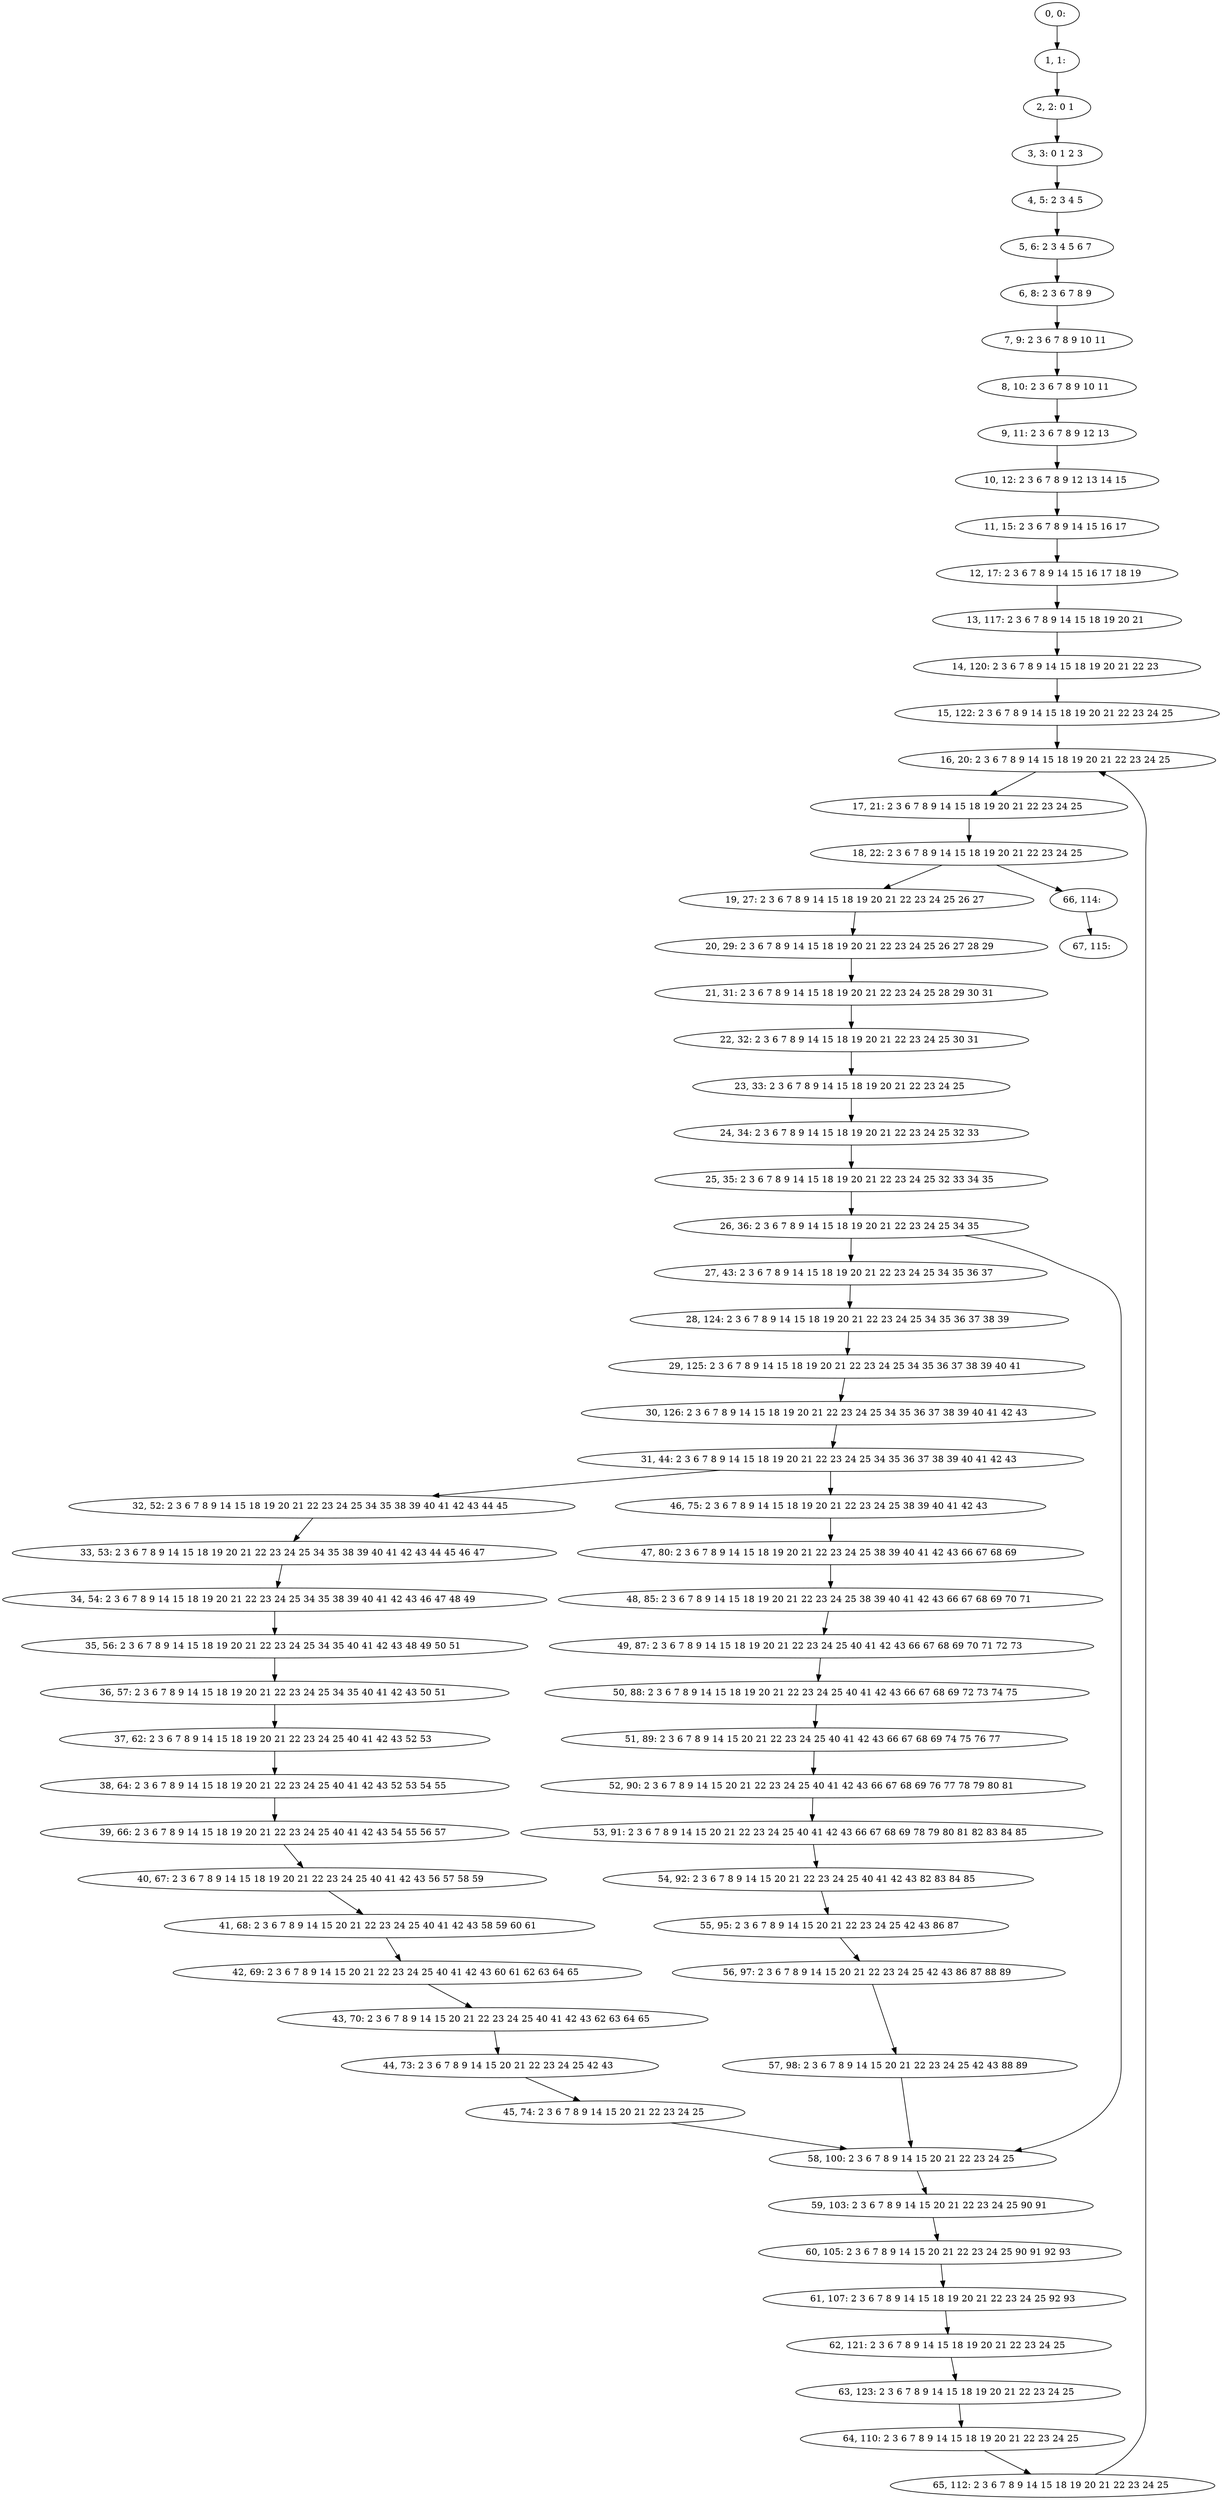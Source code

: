 digraph G {
0[label="0, 0: "];
1[label="1, 1: "];
2[label="2, 2: 0 1 "];
3[label="3, 3: 0 1 2 3 "];
4[label="4, 5: 2 3 4 5 "];
5[label="5, 6: 2 3 4 5 6 7 "];
6[label="6, 8: 2 3 6 7 8 9 "];
7[label="7, 9: 2 3 6 7 8 9 10 11 "];
8[label="8, 10: 2 3 6 7 8 9 10 11 "];
9[label="9, 11: 2 3 6 7 8 9 12 13 "];
10[label="10, 12: 2 3 6 7 8 9 12 13 14 15 "];
11[label="11, 15: 2 3 6 7 8 9 14 15 16 17 "];
12[label="12, 17: 2 3 6 7 8 9 14 15 16 17 18 19 "];
13[label="13, 117: 2 3 6 7 8 9 14 15 18 19 20 21 "];
14[label="14, 120: 2 3 6 7 8 9 14 15 18 19 20 21 22 23 "];
15[label="15, 122: 2 3 6 7 8 9 14 15 18 19 20 21 22 23 24 25 "];
16[label="16, 20: 2 3 6 7 8 9 14 15 18 19 20 21 22 23 24 25 "];
17[label="17, 21: 2 3 6 7 8 9 14 15 18 19 20 21 22 23 24 25 "];
18[label="18, 22: 2 3 6 7 8 9 14 15 18 19 20 21 22 23 24 25 "];
19[label="19, 27: 2 3 6 7 8 9 14 15 18 19 20 21 22 23 24 25 26 27 "];
20[label="20, 29: 2 3 6 7 8 9 14 15 18 19 20 21 22 23 24 25 26 27 28 29 "];
21[label="21, 31: 2 3 6 7 8 9 14 15 18 19 20 21 22 23 24 25 28 29 30 31 "];
22[label="22, 32: 2 3 6 7 8 9 14 15 18 19 20 21 22 23 24 25 30 31 "];
23[label="23, 33: 2 3 6 7 8 9 14 15 18 19 20 21 22 23 24 25 "];
24[label="24, 34: 2 3 6 7 8 9 14 15 18 19 20 21 22 23 24 25 32 33 "];
25[label="25, 35: 2 3 6 7 8 9 14 15 18 19 20 21 22 23 24 25 32 33 34 35 "];
26[label="26, 36: 2 3 6 7 8 9 14 15 18 19 20 21 22 23 24 25 34 35 "];
27[label="27, 43: 2 3 6 7 8 9 14 15 18 19 20 21 22 23 24 25 34 35 36 37 "];
28[label="28, 124: 2 3 6 7 8 9 14 15 18 19 20 21 22 23 24 25 34 35 36 37 38 39 "];
29[label="29, 125: 2 3 6 7 8 9 14 15 18 19 20 21 22 23 24 25 34 35 36 37 38 39 40 41 "];
30[label="30, 126: 2 3 6 7 8 9 14 15 18 19 20 21 22 23 24 25 34 35 36 37 38 39 40 41 42 43 "];
31[label="31, 44: 2 3 6 7 8 9 14 15 18 19 20 21 22 23 24 25 34 35 36 37 38 39 40 41 42 43 "];
32[label="32, 52: 2 3 6 7 8 9 14 15 18 19 20 21 22 23 24 25 34 35 38 39 40 41 42 43 44 45 "];
33[label="33, 53: 2 3 6 7 8 9 14 15 18 19 20 21 22 23 24 25 34 35 38 39 40 41 42 43 44 45 46 47 "];
34[label="34, 54: 2 3 6 7 8 9 14 15 18 19 20 21 22 23 24 25 34 35 38 39 40 41 42 43 46 47 48 49 "];
35[label="35, 56: 2 3 6 7 8 9 14 15 18 19 20 21 22 23 24 25 34 35 40 41 42 43 48 49 50 51 "];
36[label="36, 57: 2 3 6 7 8 9 14 15 18 19 20 21 22 23 24 25 34 35 40 41 42 43 50 51 "];
37[label="37, 62: 2 3 6 7 8 9 14 15 18 19 20 21 22 23 24 25 40 41 42 43 52 53 "];
38[label="38, 64: 2 3 6 7 8 9 14 15 18 19 20 21 22 23 24 25 40 41 42 43 52 53 54 55 "];
39[label="39, 66: 2 3 6 7 8 9 14 15 18 19 20 21 22 23 24 25 40 41 42 43 54 55 56 57 "];
40[label="40, 67: 2 3 6 7 8 9 14 15 18 19 20 21 22 23 24 25 40 41 42 43 56 57 58 59 "];
41[label="41, 68: 2 3 6 7 8 9 14 15 20 21 22 23 24 25 40 41 42 43 58 59 60 61 "];
42[label="42, 69: 2 3 6 7 8 9 14 15 20 21 22 23 24 25 40 41 42 43 60 61 62 63 64 65 "];
43[label="43, 70: 2 3 6 7 8 9 14 15 20 21 22 23 24 25 40 41 42 43 62 63 64 65 "];
44[label="44, 73: 2 3 6 7 8 9 14 15 20 21 22 23 24 25 42 43 "];
45[label="45, 74: 2 3 6 7 8 9 14 15 20 21 22 23 24 25 "];
46[label="46, 75: 2 3 6 7 8 9 14 15 18 19 20 21 22 23 24 25 38 39 40 41 42 43 "];
47[label="47, 80: 2 3 6 7 8 9 14 15 18 19 20 21 22 23 24 25 38 39 40 41 42 43 66 67 68 69 "];
48[label="48, 85: 2 3 6 7 8 9 14 15 18 19 20 21 22 23 24 25 38 39 40 41 42 43 66 67 68 69 70 71 "];
49[label="49, 87: 2 3 6 7 8 9 14 15 18 19 20 21 22 23 24 25 40 41 42 43 66 67 68 69 70 71 72 73 "];
50[label="50, 88: 2 3 6 7 8 9 14 15 18 19 20 21 22 23 24 25 40 41 42 43 66 67 68 69 72 73 74 75 "];
51[label="51, 89: 2 3 6 7 8 9 14 15 20 21 22 23 24 25 40 41 42 43 66 67 68 69 74 75 76 77 "];
52[label="52, 90: 2 3 6 7 8 9 14 15 20 21 22 23 24 25 40 41 42 43 66 67 68 69 76 77 78 79 80 81 "];
53[label="53, 91: 2 3 6 7 8 9 14 15 20 21 22 23 24 25 40 41 42 43 66 67 68 69 78 79 80 81 82 83 84 85 "];
54[label="54, 92: 2 3 6 7 8 9 14 15 20 21 22 23 24 25 40 41 42 43 82 83 84 85 "];
55[label="55, 95: 2 3 6 7 8 9 14 15 20 21 22 23 24 25 42 43 86 87 "];
56[label="56, 97: 2 3 6 7 8 9 14 15 20 21 22 23 24 25 42 43 86 87 88 89 "];
57[label="57, 98: 2 3 6 7 8 9 14 15 20 21 22 23 24 25 42 43 88 89 "];
58[label="58, 100: 2 3 6 7 8 9 14 15 20 21 22 23 24 25 "];
59[label="59, 103: 2 3 6 7 8 9 14 15 20 21 22 23 24 25 90 91 "];
60[label="60, 105: 2 3 6 7 8 9 14 15 20 21 22 23 24 25 90 91 92 93 "];
61[label="61, 107: 2 3 6 7 8 9 14 15 18 19 20 21 22 23 24 25 92 93 "];
62[label="62, 121: 2 3 6 7 8 9 14 15 18 19 20 21 22 23 24 25 "];
63[label="63, 123: 2 3 6 7 8 9 14 15 18 19 20 21 22 23 24 25 "];
64[label="64, 110: 2 3 6 7 8 9 14 15 18 19 20 21 22 23 24 25 "];
65[label="65, 112: 2 3 6 7 8 9 14 15 18 19 20 21 22 23 24 25 "];
66[label="66, 114: "];
67[label="67, 115: "];
0->1 ;
1->2 ;
2->3 ;
3->4 ;
4->5 ;
5->6 ;
6->7 ;
7->8 ;
8->9 ;
9->10 ;
10->11 ;
11->12 ;
12->13 ;
13->14 ;
14->15 ;
15->16 ;
16->17 ;
17->18 ;
18->19 ;
18->66 ;
19->20 ;
20->21 ;
21->22 ;
22->23 ;
23->24 ;
24->25 ;
25->26 ;
26->27 ;
26->58 ;
27->28 ;
28->29 ;
29->30 ;
30->31 ;
31->32 ;
31->46 ;
32->33 ;
33->34 ;
34->35 ;
35->36 ;
36->37 ;
37->38 ;
38->39 ;
39->40 ;
40->41 ;
41->42 ;
42->43 ;
43->44 ;
44->45 ;
45->58 ;
46->47 ;
47->48 ;
48->49 ;
49->50 ;
50->51 ;
51->52 ;
52->53 ;
53->54 ;
54->55 ;
55->56 ;
56->57 ;
57->58 ;
58->59 ;
59->60 ;
60->61 ;
61->62 ;
62->63 ;
63->64 ;
64->65 ;
65->16 ;
66->67 ;
}
